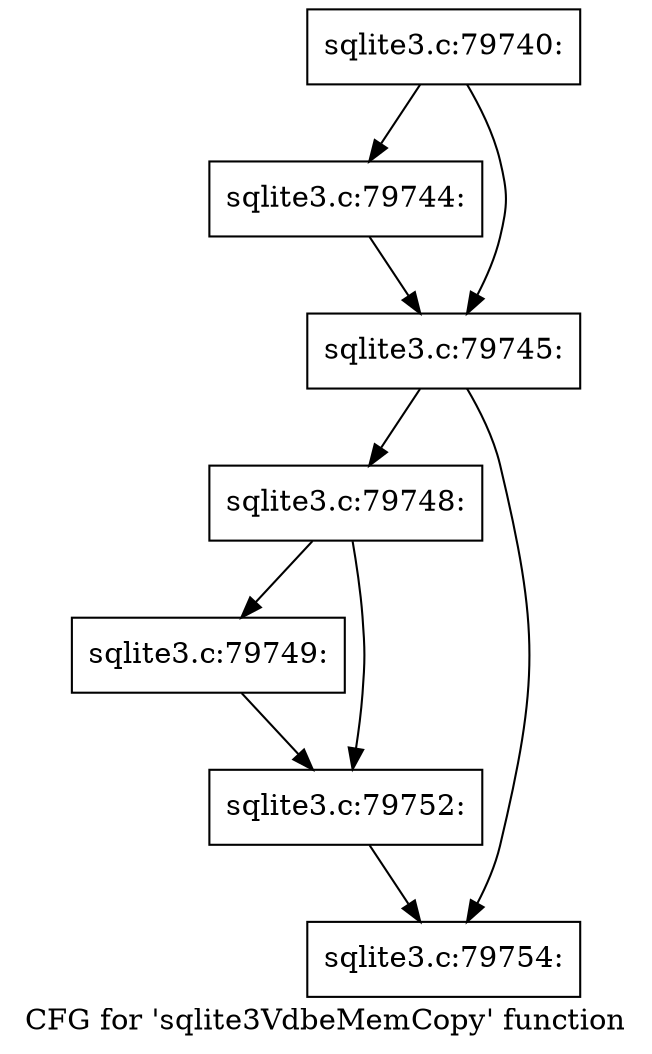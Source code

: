 digraph "CFG for 'sqlite3VdbeMemCopy' function" {
	label="CFG for 'sqlite3VdbeMemCopy' function";

	Node0x55c0f7b58ce0 [shape=record,label="{sqlite3.c:79740:}"];
	Node0x55c0f7b58ce0 -> Node0x55c0f7b59ab0;
	Node0x55c0f7b58ce0 -> Node0x55c0f7b59b00;
	Node0x55c0f7b59ab0 [shape=record,label="{sqlite3.c:79744:}"];
	Node0x55c0f7b59ab0 -> Node0x55c0f7b59b00;
	Node0x55c0f7b59b00 [shape=record,label="{sqlite3.c:79745:}"];
	Node0x55c0f7b59b00 -> Node0x55c0f7b5a910;
	Node0x55c0f7b59b00 -> Node0x55c0f7b5a960;
	Node0x55c0f7b5a910 [shape=record,label="{sqlite3.c:79748:}"];
	Node0x55c0f7b5a910 -> Node0x55c0f7b5aff0;
	Node0x55c0f7b5a910 -> Node0x55c0f7b5b040;
	Node0x55c0f7b5aff0 [shape=record,label="{sqlite3.c:79749:}"];
	Node0x55c0f7b5aff0 -> Node0x55c0f7b5b040;
	Node0x55c0f7b5b040 [shape=record,label="{sqlite3.c:79752:}"];
	Node0x55c0f7b5b040 -> Node0x55c0f7b5a960;
	Node0x55c0f7b5a960 [shape=record,label="{sqlite3.c:79754:}"];
}
